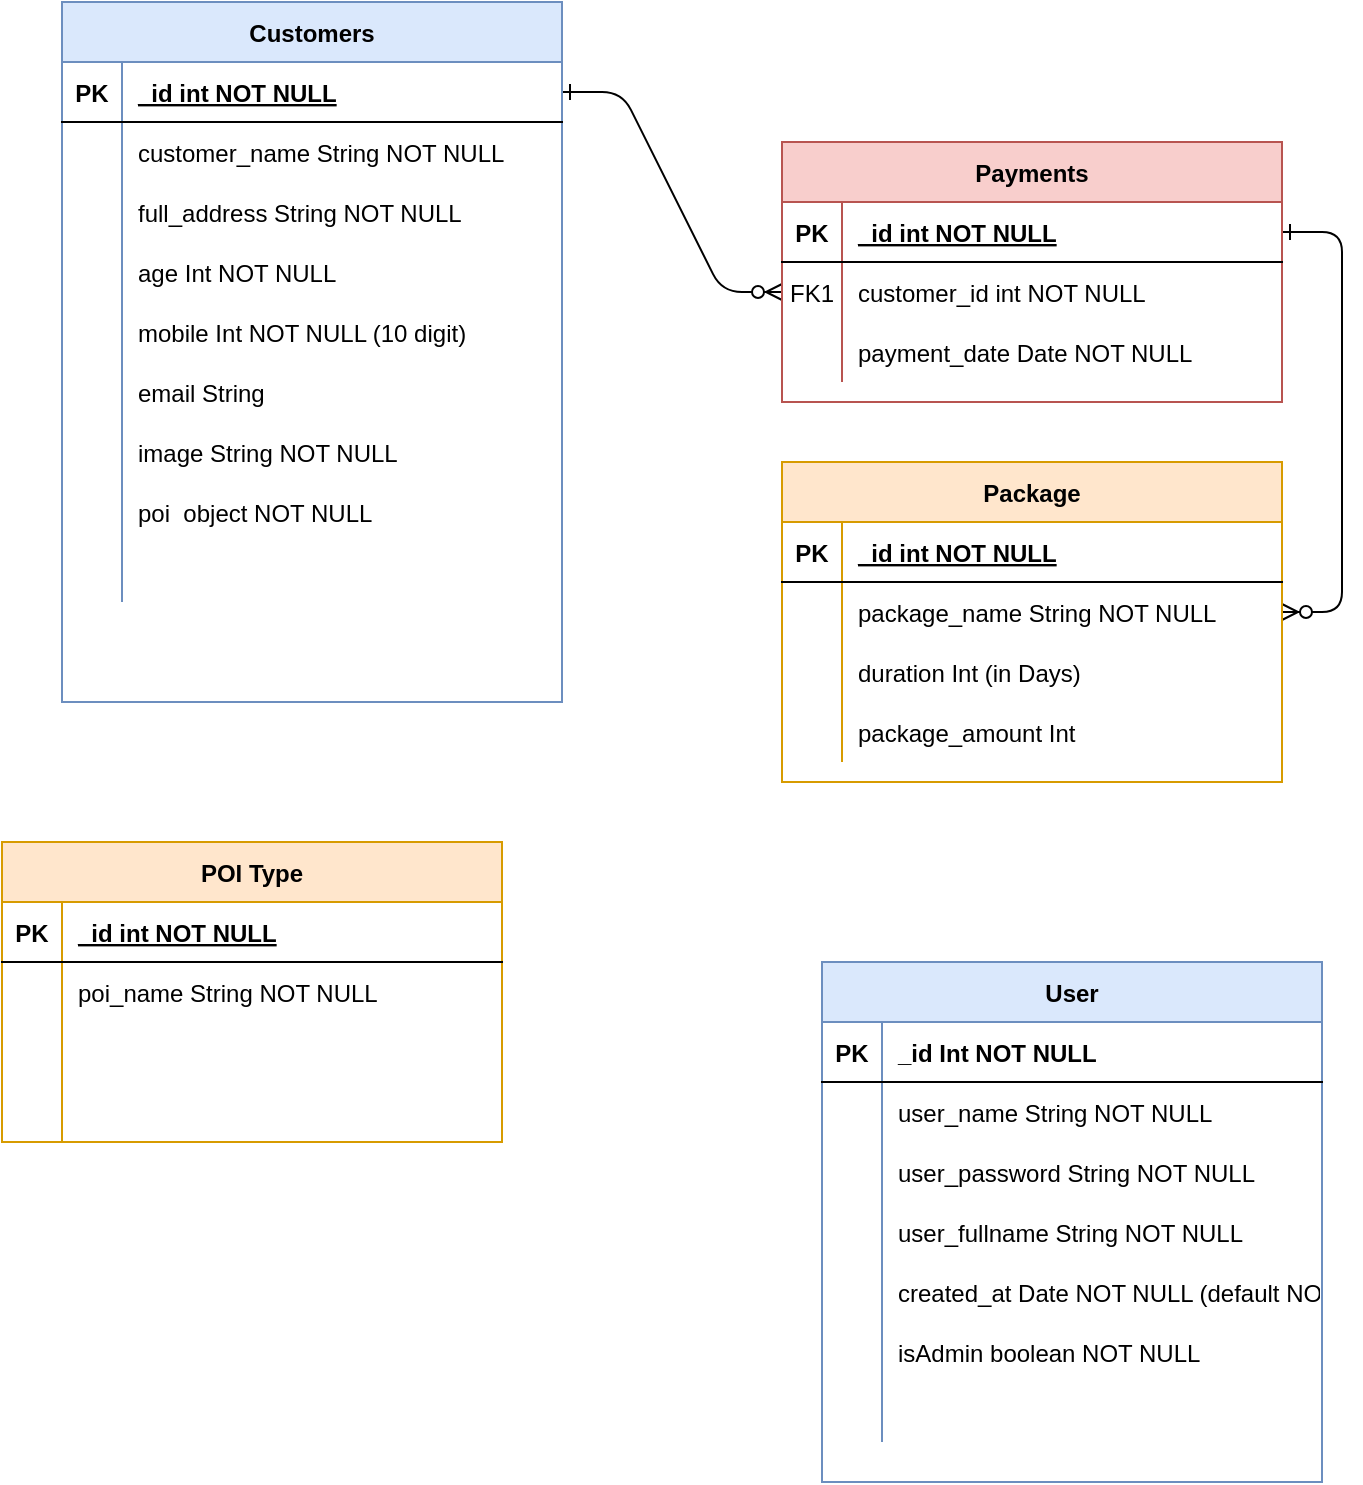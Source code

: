 <mxfile version="14.2.4" type="github">
  <diagram id="R2lEEEUBdFMjLlhIrx00" name="Page-1">
    <mxGraphModel dx="723" dy="410" grid="1" gridSize="10" guides="1" tooltips="1" connect="1" arrows="1" fold="1" page="1" pageScale="1" pageWidth="850" pageHeight="1100" math="0" shadow="0" extFonts="Permanent Marker^https://fonts.googleapis.com/css?family=Permanent+Marker">
      <root>
        <mxCell id="0" />
        <mxCell id="1" parent="0" />
        <mxCell id="C-vyLk0tnHw3VtMMgP7b-1" value="" style="edgeStyle=entityRelationEdgeStyle;endArrow=ERzeroToMany;startArrow=ERone;endFill=1;startFill=0;" parent="1" source="C-vyLk0tnHw3VtMMgP7b-24" target="C-vyLk0tnHw3VtMMgP7b-6" edge="1">
          <mxGeometry width="100" height="100" relative="1" as="geometry">
            <mxPoint x="340" y="720" as="sourcePoint" />
            <mxPoint x="440" y="620" as="targetPoint" />
          </mxGeometry>
        </mxCell>
        <mxCell id="C-vyLk0tnHw3VtMMgP7b-12" value="" style="edgeStyle=entityRelationEdgeStyle;endArrow=ERzeroToMany;startArrow=ERone;endFill=1;startFill=0;" parent="1" source="C-vyLk0tnHw3VtMMgP7b-3" target="C-vyLk0tnHw3VtMMgP7b-17" edge="1">
          <mxGeometry width="100" height="100" relative="1" as="geometry">
            <mxPoint x="400" y="180" as="sourcePoint" />
            <mxPoint x="460" y="205" as="targetPoint" />
          </mxGeometry>
        </mxCell>
        <mxCell id="C-vyLk0tnHw3VtMMgP7b-2" value="Payments" style="shape=table;startSize=30;container=1;collapsible=1;childLayout=tableLayout;fixedRows=1;rowLines=0;fontStyle=1;align=center;resizeLast=1;fillColor=#f8cecc;strokeColor=#b85450;" parent="1" vertex="1">
          <mxGeometry x="450" y="120" width="250" height="130" as="geometry" />
        </mxCell>
        <mxCell id="C-vyLk0tnHw3VtMMgP7b-3" value="" style="shape=partialRectangle;collapsible=0;dropTarget=0;pointerEvents=0;fillColor=none;points=[[0,0.5],[1,0.5]];portConstraint=eastwest;top=0;left=0;right=0;bottom=1;" parent="C-vyLk0tnHw3VtMMgP7b-2" vertex="1">
          <mxGeometry y="30" width="250" height="30" as="geometry" />
        </mxCell>
        <mxCell id="C-vyLk0tnHw3VtMMgP7b-4" value="PK" style="shape=partialRectangle;overflow=hidden;connectable=0;fillColor=none;top=0;left=0;bottom=0;right=0;fontStyle=1;" parent="C-vyLk0tnHw3VtMMgP7b-3" vertex="1">
          <mxGeometry width="30" height="30" as="geometry" />
        </mxCell>
        <mxCell id="C-vyLk0tnHw3VtMMgP7b-5" value="_id int NOT NULL " style="shape=partialRectangle;overflow=hidden;connectable=0;fillColor=none;top=0;left=0;bottom=0;right=0;align=left;spacingLeft=6;fontStyle=5;" parent="C-vyLk0tnHw3VtMMgP7b-3" vertex="1">
          <mxGeometry x="30" width="220" height="30" as="geometry" />
        </mxCell>
        <mxCell id="C-vyLk0tnHw3VtMMgP7b-6" value="" style="shape=partialRectangle;collapsible=0;dropTarget=0;pointerEvents=0;fillColor=none;points=[[0,0.5],[1,0.5]];portConstraint=eastwest;top=0;left=0;right=0;bottom=0;" parent="C-vyLk0tnHw3VtMMgP7b-2" vertex="1">
          <mxGeometry y="60" width="250" height="30" as="geometry" />
        </mxCell>
        <mxCell id="C-vyLk0tnHw3VtMMgP7b-7" value="FK1" style="shape=partialRectangle;overflow=hidden;connectable=0;fillColor=none;top=0;left=0;bottom=0;right=0;" parent="C-vyLk0tnHw3VtMMgP7b-6" vertex="1">
          <mxGeometry width="30" height="30" as="geometry" />
        </mxCell>
        <mxCell id="C-vyLk0tnHw3VtMMgP7b-8" value="customer_id int NOT NULL" style="shape=partialRectangle;overflow=hidden;connectable=0;fillColor=none;top=0;left=0;bottom=0;right=0;align=left;spacingLeft=6;" parent="C-vyLk0tnHw3VtMMgP7b-6" vertex="1">
          <mxGeometry x="30" width="220" height="30" as="geometry" />
        </mxCell>
        <mxCell id="C-vyLk0tnHw3VtMMgP7b-9" value="" style="shape=partialRectangle;collapsible=0;dropTarget=0;pointerEvents=0;fillColor=none;points=[[0,0.5],[1,0.5]];portConstraint=eastwest;top=0;left=0;right=0;bottom=0;" parent="C-vyLk0tnHw3VtMMgP7b-2" vertex="1">
          <mxGeometry y="90" width="250" height="30" as="geometry" />
        </mxCell>
        <mxCell id="C-vyLk0tnHw3VtMMgP7b-10" value="" style="shape=partialRectangle;overflow=hidden;connectable=0;fillColor=none;top=0;left=0;bottom=0;right=0;" parent="C-vyLk0tnHw3VtMMgP7b-9" vertex="1">
          <mxGeometry width="30" height="30" as="geometry" />
        </mxCell>
        <mxCell id="C-vyLk0tnHw3VtMMgP7b-11" value="payment_date Date NOT NULL" style="shape=partialRectangle;overflow=hidden;connectable=0;fillColor=none;top=0;left=0;bottom=0;right=0;align=left;spacingLeft=6;" parent="C-vyLk0tnHw3VtMMgP7b-9" vertex="1">
          <mxGeometry x="30" width="220" height="30" as="geometry" />
        </mxCell>
        <mxCell id="C-vyLk0tnHw3VtMMgP7b-13" value="Package" style="shape=table;startSize=30;container=1;collapsible=1;childLayout=tableLayout;fixedRows=1;rowLines=0;fontStyle=1;align=center;resizeLast=1;fillColor=#ffe6cc;strokeColor=#d79b00;" parent="1" vertex="1">
          <mxGeometry x="450" y="280" width="250" height="160" as="geometry" />
        </mxCell>
        <mxCell id="C-vyLk0tnHw3VtMMgP7b-14" value="" style="shape=partialRectangle;collapsible=0;dropTarget=0;pointerEvents=0;fillColor=none;points=[[0,0.5],[1,0.5]];portConstraint=eastwest;top=0;left=0;right=0;bottom=1;" parent="C-vyLk0tnHw3VtMMgP7b-13" vertex="1">
          <mxGeometry y="30" width="250" height="30" as="geometry" />
        </mxCell>
        <mxCell id="C-vyLk0tnHw3VtMMgP7b-15" value="PK" style="shape=partialRectangle;overflow=hidden;connectable=0;fillColor=none;top=0;left=0;bottom=0;right=0;fontStyle=1;" parent="C-vyLk0tnHw3VtMMgP7b-14" vertex="1">
          <mxGeometry width="30" height="30" as="geometry" />
        </mxCell>
        <mxCell id="C-vyLk0tnHw3VtMMgP7b-16" value="_id int NOT NULL " style="shape=partialRectangle;overflow=hidden;connectable=0;fillColor=none;top=0;left=0;bottom=0;right=0;align=left;spacingLeft=6;fontStyle=5;" parent="C-vyLk0tnHw3VtMMgP7b-14" vertex="1">
          <mxGeometry x="30" width="220" height="30" as="geometry" />
        </mxCell>
        <mxCell id="C-vyLk0tnHw3VtMMgP7b-17" value="" style="shape=partialRectangle;collapsible=0;dropTarget=0;pointerEvents=0;fillColor=none;points=[[0,0.5],[1,0.5]];portConstraint=eastwest;top=0;left=0;right=0;bottom=0;" parent="C-vyLk0tnHw3VtMMgP7b-13" vertex="1">
          <mxGeometry y="60" width="250" height="30" as="geometry" />
        </mxCell>
        <mxCell id="C-vyLk0tnHw3VtMMgP7b-18" value="" style="shape=partialRectangle;overflow=hidden;connectable=0;fillColor=none;top=0;left=0;bottom=0;right=0;" parent="C-vyLk0tnHw3VtMMgP7b-17" vertex="1">
          <mxGeometry width="30" height="30" as="geometry" />
        </mxCell>
        <mxCell id="C-vyLk0tnHw3VtMMgP7b-19" value="package_name String NOT NULL" style="shape=partialRectangle;overflow=hidden;connectable=0;fillColor=none;top=0;left=0;bottom=0;right=0;align=left;spacingLeft=6;" parent="C-vyLk0tnHw3VtMMgP7b-17" vertex="1">
          <mxGeometry x="30" width="220" height="30" as="geometry" />
        </mxCell>
        <mxCell id="C-vyLk0tnHw3VtMMgP7b-20" value="" style="shape=partialRectangle;collapsible=0;dropTarget=0;pointerEvents=0;fillColor=none;points=[[0,0.5],[1,0.5]];portConstraint=eastwest;top=0;left=0;right=0;bottom=0;" parent="C-vyLk0tnHw3VtMMgP7b-13" vertex="1">
          <mxGeometry y="90" width="250" height="30" as="geometry" />
        </mxCell>
        <mxCell id="C-vyLk0tnHw3VtMMgP7b-21" value="" style="shape=partialRectangle;overflow=hidden;connectable=0;fillColor=none;top=0;left=0;bottom=0;right=0;" parent="C-vyLk0tnHw3VtMMgP7b-20" vertex="1">
          <mxGeometry width="30" height="30" as="geometry" />
        </mxCell>
        <mxCell id="C-vyLk0tnHw3VtMMgP7b-22" value="duration Int (in Days) " style="shape=partialRectangle;overflow=hidden;connectable=0;fillColor=none;top=0;left=0;bottom=0;right=0;align=left;spacingLeft=6;" parent="C-vyLk0tnHw3VtMMgP7b-20" vertex="1">
          <mxGeometry x="30" width="220" height="30" as="geometry" />
        </mxCell>
        <mxCell id="3ek_kIGX4nXOTMTl59yf-52" value="" style="shape=partialRectangle;collapsible=0;dropTarget=0;pointerEvents=0;fillColor=none;points=[[0,0.5],[1,0.5]];portConstraint=eastwest;top=0;left=0;right=0;bottom=0;" vertex="1" parent="C-vyLk0tnHw3VtMMgP7b-13">
          <mxGeometry y="120" width="250" height="30" as="geometry" />
        </mxCell>
        <mxCell id="3ek_kIGX4nXOTMTl59yf-53" value="" style="shape=partialRectangle;overflow=hidden;connectable=0;fillColor=none;top=0;left=0;bottom=0;right=0;" vertex="1" parent="3ek_kIGX4nXOTMTl59yf-52">
          <mxGeometry width="30" height="30" as="geometry" />
        </mxCell>
        <mxCell id="3ek_kIGX4nXOTMTl59yf-54" value="package_amount Int" style="shape=partialRectangle;overflow=hidden;connectable=0;fillColor=none;top=0;left=0;bottom=0;right=0;align=left;spacingLeft=6;" vertex="1" parent="3ek_kIGX4nXOTMTl59yf-52">
          <mxGeometry x="30" width="220" height="30" as="geometry" />
        </mxCell>
        <mxCell id="C-vyLk0tnHw3VtMMgP7b-23" value="Customers" style="shape=table;startSize=30;container=1;collapsible=1;childLayout=tableLayout;fixedRows=1;rowLines=0;fontStyle=1;align=center;resizeLast=1;fillColor=#dae8fc;strokeColor=#6c8ebf;" parent="1" vertex="1">
          <mxGeometry x="90" y="50" width="250" height="350" as="geometry" />
        </mxCell>
        <mxCell id="C-vyLk0tnHw3VtMMgP7b-24" value="" style="shape=partialRectangle;collapsible=0;dropTarget=0;pointerEvents=0;fillColor=none;points=[[0,0.5],[1,0.5]];portConstraint=eastwest;top=0;left=0;right=0;bottom=1;" parent="C-vyLk0tnHw3VtMMgP7b-23" vertex="1">
          <mxGeometry y="30" width="250" height="30" as="geometry" />
        </mxCell>
        <mxCell id="C-vyLk0tnHw3VtMMgP7b-25" value="PK" style="shape=partialRectangle;overflow=hidden;connectable=0;fillColor=none;top=0;left=0;bottom=0;right=0;fontStyle=1;" parent="C-vyLk0tnHw3VtMMgP7b-24" vertex="1">
          <mxGeometry width="30" height="30" as="geometry" />
        </mxCell>
        <mxCell id="C-vyLk0tnHw3VtMMgP7b-26" value="_id int NOT NULL " style="shape=partialRectangle;overflow=hidden;connectable=0;fillColor=none;top=0;left=0;bottom=0;right=0;align=left;spacingLeft=6;fontStyle=5;" parent="C-vyLk0tnHw3VtMMgP7b-24" vertex="1">
          <mxGeometry x="30" width="220" height="30" as="geometry" />
        </mxCell>
        <mxCell id="C-vyLk0tnHw3VtMMgP7b-27" value="" style="shape=partialRectangle;collapsible=0;dropTarget=0;pointerEvents=0;fillColor=none;points=[[0,0.5],[1,0.5]];portConstraint=eastwest;top=0;left=0;right=0;bottom=0;" parent="C-vyLk0tnHw3VtMMgP7b-23" vertex="1">
          <mxGeometry y="60" width="250" height="30" as="geometry" />
        </mxCell>
        <mxCell id="C-vyLk0tnHw3VtMMgP7b-28" value="" style="shape=partialRectangle;overflow=hidden;connectable=0;fillColor=none;top=0;left=0;bottom=0;right=0;" parent="C-vyLk0tnHw3VtMMgP7b-27" vertex="1">
          <mxGeometry width="30" height="30" as="geometry" />
        </mxCell>
        <mxCell id="C-vyLk0tnHw3VtMMgP7b-29" value="customer_name String NOT NULL" style="shape=partialRectangle;overflow=hidden;connectable=0;fillColor=none;top=0;left=0;bottom=0;right=0;align=left;spacingLeft=6;" parent="C-vyLk0tnHw3VtMMgP7b-27" vertex="1">
          <mxGeometry x="30" width="220" height="30" as="geometry" />
        </mxCell>
        <mxCell id="3ek_kIGX4nXOTMTl59yf-36" value="" style="shape=partialRectangle;collapsible=0;dropTarget=0;pointerEvents=0;fillColor=none;points=[[0,0.5],[1,0.5]];portConstraint=eastwest;top=0;left=0;right=0;bottom=0;" vertex="1" parent="C-vyLk0tnHw3VtMMgP7b-23">
          <mxGeometry y="90" width="250" height="30" as="geometry" />
        </mxCell>
        <mxCell id="3ek_kIGX4nXOTMTl59yf-37" value="" style="shape=partialRectangle;overflow=hidden;connectable=0;fillColor=none;top=0;left=0;bottom=0;right=0;" vertex="1" parent="3ek_kIGX4nXOTMTl59yf-36">
          <mxGeometry width="30" height="30" as="geometry" />
        </mxCell>
        <mxCell id="3ek_kIGX4nXOTMTl59yf-38" value="full_address String NOT NULL" style="shape=partialRectangle;overflow=hidden;connectable=0;fillColor=none;top=0;left=0;bottom=0;right=0;align=left;spacingLeft=6;" vertex="1" parent="3ek_kIGX4nXOTMTl59yf-36">
          <mxGeometry x="30" width="220" height="30" as="geometry" />
        </mxCell>
        <mxCell id="3ek_kIGX4nXOTMTl59yf-39" value="" style="shape=partialRectangle;collapsible=0;dropTarget=0;pointerEvents=0;fillColor=none;points=[[0,0.5],[1,0.5]];portConstraint=eastwest;top=0;left=0;right=0;bottom=0;" vertex="1" parent="C-vyLk0tnHw3VtMMgP7b-23">
          <mxGeometry y="120" width="250" height="30" as="geometry" />
        </mxCell>
        <mxCell id="3ek_kIGX4nXOTMTl59yf-40" value="" style="shape=partialRectangle;overflow=hidden;connectable=0;fillColor=none;top=0;left=0;bottom=0;right=0;" vertex="1" parent="3ek_kIGX4nXOTMTl59yf-39">
          <mxGeometry width="30" height="30" as="geometry" />
        </mxCell>
        <mxCell id="3ek_kIGX4nXOTMTl59yf-41" value="age Int NOT NULL" style="shape=partialRectangle;overflow=hidden;connectable=0;fillColor=none;top=0;left=0;bottom=0;right=0;align=left;spacingLeft=6;" vertex="1" parent="3ek_kIGX4nXOTMTl59yf-39">
          <mxGeometry x="30" width="220" height="30" as="geometry" />
        </mxCell>
        <mxCell id="3ek_kIGX4nXOTMTl59yf-42" value="" style="shape=partialRectangle;collapsible=0;dropTarget=0;pointerEvents=0;fillColor=none;points=[[0,0.5],[1,0.5]];portConstraint=eastwest;top=0;left=0;right=0;bottom=0;" vertex="1" parent="C-vyLk0tnHw3VtMMgP7b-23">
          <mxGeometry y="150" width="250" height="30" as="geometry" />
        </mxCell>
        <mxCell id="3ek_kIGX4nXOTMTl59yf-43" value="" style="shape=partialRectangle;overflow=hidden;connectable=0;fillColor=none;top=0;left=0;bottom=0;right=0;" vertex="1" parent="3ek_kIGX4nXOTMTl59yf-42">
          <mxGeometry width="30" height="30" as="geometry" />
        </mxCell>
        <mxCell id="3ek_kIGX4nXOTMTl59yf-44" value="mobile Int NOT NULL (10 digit)" style="shape=partialRectangle;overflow=hidden;connectable=0;fillColor=none;top=0;left=0;bottom=0;right=0;align=left;spacingLeft=6;" vertex="1" parent="3ek_kIGX4nXOTMTl59yf-42">
          <mxGeometry x="30" width="220" height="30" as="geometry" />
        </mxCell>
        <mxCell id="3ek_kIGX4nXOTMTl59yf-45" value="" style="shape=partialRectangle;collapsible=0;dropTarget=0;pointerEvents=0;fillColor=none;points=[[0,0.5],[1,0.5]];portConstraint=eastwest;top=0;left=0;right=0;bottom=0;" vertex="1" parent="C-vyLk0tnHw3VtMMgP7b-23">
          <mxGeometry y="180" width="250" height="30" as="geometry" />
        </mxCell>
        <mxCell id="3ek_kIGX4nXOTMTl59yf-46" value="" style="shape=partialRectangle;overflow=hidden;connectable=0;fillColor=none;top=0;left=0;bottom=0;right=0;" vertex="1" parent="3ek_kIGX4nXOTMTl59yf-45">
          <mxGeometry width="30" height="30" as="geometry" />
        </mxCell>
        <mxCell id="3ek_kIGX4nXOTMTl59yf-47" value="email String" style="shape=partialRectangle;overflow=hidden;connectable=0;fillColor=none;top=0;left=0;bottom=0;right=0;align=left;spacingLeft=6;" vertex="1" parent="3ek_kIGX4nXOTMTl59yf-45">
          <mxGeometry x="30" width="220" height="30" as="geometry" />
        </mxCell>
        <mxCell id="3ek_kIGX4nXOTMTl59yf-49" value="" style="shape=partialRectangle;collapsible=0;dropTarget=0;pointerEvents=0;fillColor=none;points=[[0,0.5],[1,0.5]];portConstraint=eastwest;top=0;left=0;right=0;bottom=0;" vertex="1" parent="C-vyLk0tnHw3VtMMgP7b-23">
          <mxGeometry y="210" width="250" height="30" as="geometry" />
        </mxCell>
        <mxCell id="3ek_kIGX4nXOTMTl59yf-50" value="" style="shape=partialRectangle;overflow=hidden;connectable=0;fillColor=none;top=0;left=0;bottom=0;right=0;" vertex="1" parent="3ek_kIGX4nXOTMTl59yf-49">
          <mxGeometry width="30" height="30" as="geometry" />
        </mxCell>
        <mxCell id="3ek_kIGX4nXOTMTl59yf-51" value="image String NOT NULL" style="shape=partialRectangle;overflow=hidden;connectable=0;fillColor=none;top=0;left=0;bottom=0;right=0;align=left;spacingLeft=6;" vertex="1" parent="3ek_kIGX4nXOTMTl59yf-49">
          <mxGeometry x="30" width="220" height="30" as="geometry" />
        </mxCell>
        <mxCell id="3ek_kIGX4nXOTMTl59yf-55" value="" style="shape=partialRectangle;collapsible=0;dropTarget=0;pointerEvents=0;fillColor=none;points=[[0,0.5],[1,0.5]];portConstraint=eastwest;top=0;left=0;right=0;bottom=0;" vertex="1" parent="C-vyLk0tnHw3VtMMgP7b-23">
          <mxGeometry y="240" width="250" height="30" as="geometry" />
        </mxCell>
        <mxCell id="3ek_kIGX4nXOTMTl59yf-56" value="" style="shape=partialRectangle;overflow=hidden;connectable=0;fillColor=none;top=0;left=0;bottom=0;right=0;" vertex="1" parent="3ek_kIGX4nXOTMTl59yf-55">
          <mxGeometry width="30" height="30" as="geometry" />
        </mxCell>
        <mxCell id="3ek_kIGX4nXOTMTl59yf-57" value="poi  object NOT NULL" style="shape=partialRectangle;overflow=hidden;connectable=0;fillColor=none;top=0;left=0;bottom=0;right=0;align=left;spacingLeft=6;" vertex="1" parent="3ek_kIGX4nXOTMTl59yf-55">
          <mxGeometry x="30" width="220" height="30" as="geometry" />
        </mxCell>
        <mxCell id="3ek_kIGX4nXOTMTl59yf-58" value="" style="shape=partialRectangle;collapsible=0;dropTarget=0;pointerEvents=0;fillColor=none;points=[[0,0.5],[1,0.5]];portConstraint=eastwest;top=0;left=0;right=0;bottom=0;" vertex="1" parent="C-vyLk0tnHw3VtMMgP7b-23">
          <mxGeometry y="270" width="250" height="30" as="geometry" />
        </mxCell>
        <mxCell id="3ek_kIGX4nXOTMTl59yf-59" value="" style="shape=partialRectangle;overflow=hidden;connectable=0;fillColor=none;top=0;left=0;bottom=0;right=0;" vertex="1" parent="3ek_kIGX4nXOTMTl59yf-58">
          <mxGeometry width="30" height="30" as="geometry" />
        </mxCell>
        <mxCell id="3ek_kIGX4nXOTMTl59yf-60" value="" style="shape=partialRectangle;overflow=hidden;connectable=0;fillColor=none;top=0;left=0;bottom=0;right=0;align=left;spacingLeft=6;" vertex="1" parent="3ek_kIGX4nXOTMTl59yf-58">
          <mxGeometry x="30" width="220" height="30" as="geometry" />
        </mxCell>
        <mxCell id="3ek_kIGX4nXOTMTl59yf-1" value="User" style="shape=table;startSize=30;container=1;collapsible=1;childLayout=tableLayout;fixedRows=1;rowLines=0;fontStyle=1;align=center;resizeLast=1;fillColor=#dae8fc;strokeColor=#6c8ebf;" vertex="1" parent="1">
          <mxGeometry x="470" y="530" width="250" height="260" as="geometry" />
        </mxCell>
        <mxCell id="3ek_kIGX4nXOTMTl59yf-2" value="" style="shape=partialRectangle;collapsible=0;dropTarget=0;pointerEvents=0;fillColor=none;points=[[0,0.5],[1,0.5]];portConstraint=eastwest;top=0;left=0;right=0;bottom=1;" vertex="1" parent="3ek_kIGX4nXOTMTl59yf-1">
          <mxGeometry y="30" width="250" height="30" as="geometry" />
        </mxCell>
        <mxCell id="3ek_kIGX4nXOTMTl59yf-3" value="PK" style="shape=partialRectangle;overflow=hidden;connectable=0;fillColor=none;top=0;left=0;bottom=0;right=0;fontStyle=1;" vertex="1" parent="3ek_kIGX4nXOTMTl59yf-2">
          <mxGeometry width="30" height="30" as="geometry" />
        </mxCell>
        <mxCell id="3ek_kIGX4nXOTMTl59yf-4" value="_id Int NOT NULL" style="shape=partialRectangle;overflow=hidden;connectable=0;fillColor=none;top=0;left=0;bottom=0;right=0;align=left;spacingLeft=6;fontStyle=1;" vertex="1" parent="3ek_kIGX4nXOTMTl59yf-2">
          <mxGeometry x="30" width="220" height="30" as="geometry" />
        </mxCell>
        <mxCell id="3ek_kIGX4nXOTMTl59yf-16" value="" style="shape=partialRectangle;collapsible=0;dropTarget=0;pointerEvents=0;fillColor=none;points=[[0,0.5],[1,0.5]];portConstraint=eastwest;top=0;left=0;right=0;bottom=0;" vertex="1" parent="3ek_kIGX4nXOTMTl59yf-1">
          <mxGeometry y="60" width="250" height="30" as="geometry" />
        </mxCell>
        <mxCell id="3ek_kIGX4nXOTMTl59yf-17" value="" style="shape=partialRectangle;overflow=hidden;connectable=0;fillColor=none;top=0;left=0;bottom=0;right=0;" vertex="1" parent="3ek_kIGX4nXOTMTl59yf-16">
          <mxGeometry width="30" height="30" as="geometry" />
        </mxCell>
        <mxCell id="3ek_kIGX4nXOTMTl59yf-18" value="user_name String NOT NULL" style="shape=partialRectangle;overflow=hidden;connectable=0;fillColor=none;top=0;left=0;bottom=0;right=0;align=left;spacingLeft=6;" vertex="1" parent="3ek_kIGX4nXOTMTl59yf-16">
          <mxGeometry x="30" width="220" height="30" as="geometry" />
        </mxCell>
        <mxCell id="3ek_kIGX4nXOTMTl59yf-31" value="" style="shape=partialRectangle;collapsible=0;dropTarget=0;pointerEvents=0;fillColor=none;points=[[0,0.5],[1,0.5]];portConstraint=eastwest;top=0;left=0;right=0;bottom=0;" vertex="1" parent="3ek_kIGX4nXOTMTl59yf-1">
          <mxGeometry y="90" width="250" height="30" as="geometry" />
        </mxCell>
        <mxCell id="3ek_kIGX4nXOTMTl59yf-32" value="" style="shape=partialRectangle;overflow=hidden;connectable=0;fillColor=none;top=0;left=0;bottom=0;right=0;" vertex="1" parent="3ek_kIGX4nXOTMTl59yf-31">
          <mxGeometry width="30" height="30" as="geometry" />
        </mxCell>
        <mxCell id="3ek_kIGX4nXOTMTl59yf-33" value="user_password String NOT NULL" style="shape=partialRectangle;overflow=hidden;connectable=0;fillColor=none;top=0;left=0;bottom=0;right=0;align=left;spacingLeft=6;" vertex="1" parent="3ek_kIGX4nXOTMTl59yf-31">
          <mxGeometry x="30" width="220" height="30" as="geometry" />
        </mxCell>
        <mxCell id="3ek_kIGX4nXOTMTl59yf-19" value="" style="shape=partialRectangle;collapsible=0;dropTarget=0;pointerEvents=0;fillColor=none;points=[[0,0.5],[1,0.5]];portConstraint=eastwest;top=0;left=0;right=0;bottom=0;" vertex="1" parent="3ek_kIGX4nXOTMTl59yf-1">
          <mxGeometry y="120" width="250" height="30" as="geometry" />
        </mxCell>
        <mxCell id="3ek_kIGX4nXOTMTl59yf-20" value="" style="shape=partialRectangle;overflow=hidden;connectable=0;fillColor=none;top=0;left=0;bottom=0;right=0;" vertex="1" parent="3ek_kIGX4nXOTMTl59yf-19">
          <mxGeometry width="30" height="30" as="geometry" />
        </mxCell>
        <mxCell id="3ek_kIGX4nXOTMTl59yf-21" value="user_fullname String NOT NULL" style="shape=partialRectangle;overflow=hidden;connectable=0;fillColor=none;top=0;left=0;bottom=0;right=0;align=left;spacingLeft=6;" vertex="1" parent="3ek_kIGX4nXOTMTl59yf-19">
          <mxGeometry x="30" width="220" height="30" as="geometry" />
        </mxCell>
        <mxCell id="3ek_kIGX4nXOTMTl59yf-28" value="" style="shape=partialRectangle;collapsible=0;dropTarget=0;pointerEvents=0;fillColor=none;points=[[0,0.5],[1,0.5]];portConstraint=eastwest;top=0;left=0;right=0;bottom=0;" vertex="1" parent="3ek_kIGX4nXOTMTl59yf-1">
          <mxGeometry y="150" width="250" height="30" as="geometry" />
        </mxCell>
        <mxCell id="3ek_kIGX4nXOTMTl59yf-29" value="" style="shape=partialRectangle;overflow=hidden;connectable=0;fillColor=none;top=0;left=0;bottom=0;right=0;" vertex="1" parent="3ek_kIGX4nXOTMTl59yf-28">
          <mxGeometry width="30" height="30" as="geometry" />
        </mxCell>
        <mxCell id="3ek_kIGX4nXOTMTl59yf-30" value="created_at Date NOT NULL (default NOW)" style="shape=partialRectangle;overflow=hidden;connectable=0;fillColor=none;top=0;left=0;bottom=0;right=0;align=left;spacingLeft=6;" vertex="1" parent="3ek_kIGX4nXOTMTl59yf-28">
          <mxGeometry x="30" width="220" height="30" as="geometry" />
        </mxCell>
        <mxCell id="3ek_kIGX4nXOTMTl59yf-25" value="" style="shape=partialRectangle;collapsible=0;dropTarget=0;pointerEvents=0;fillColor=none;points=[[0,0.5],[1,0.5]];portConstraint=eastwest;top=0;left=0;right=0;bottom=0;" vertex="1" parent="3ek_kIGX4nXOTMTl59yf-1">
          <mxGeometry y="180" width="250" height="30" as="geometry" />
        </mxCell>
        <mxCell id="3ek_kIGX4nXOTMTl59yf-26" value="" style="shape=partialRectangle;overflow=hidden;connectable=0;fillColor=none;top=0;left=0;bottom=0;right=0;" vertex="1" parent="3ek_kIGX4nXOTMTl59yf-25">
          <mxGeometry width="30" height="30" as="geometry" />
        </mxCell>
        <mxCell id="3ek_kIGX4nXOTMTl59yf-27" value="isAdmin boolean NOT NULL" style="shape=partialRectangle;overflow=hidden;connectable=0;fillColor=none;top=0;left=0;bottom=0;right=0;align=left;spacingLeft=6;" vertex="1" parent="3ek_kIGX4nXOTMTl59yf-25">
          <mxGeometry x="30" width="220" height="30" as="geometry" />
        </mxCell>
        <mxCell id="3ek_kIGX4nXOTMTl59yf-22" value="" style="shape=partialRectangle;collapsible=0;dropTarget=0;pointerEvents=0;fillColor=none;points=[[0,0.5],[1,0.5]];portConstraint=eastwest;top=0;left=0;right=0;bottom=0;" vertex="1" parent="3ek_kIGX4nXOTMTl59yf-1">
          <mxGeometry y="210" width="250" height="30" as="geometry" />
        </mxCell>
        <mxCell id="3ek_kIGX4nXOTMTl59yf-23" value="" style="shape=partialRectangle;overflow=hidden;connectable=0;fillColor=none;top=0;left=0;bottom=0;right=0;" vertex="1" parent="3ek_kIGX4nXOTMTl59yf-22">
          <mxGeometry width="30" height="30" as="geometry" />
        </mxCell>
        <mxCell id="3ek_kIGX4nXOTMTl59yf-24" value="" style="shape=partialRectangle;overflow=hidden;connectable=0;fillColor=none;top=0;left=0;bottom=0;right=0;align=left;spacingLeft=6;" vertex="1" parent="3ek_kIGX4nXOTMTl59yf-22">
          <mxGeometry x="30" width="220" height="30" as="geometry" />
        </mxCell>
        <mxCell id="3ek_kIGX4nXOTMTl59yf-61" value="POI Type" style="shape=table;startSize=30;container=1;collapsible=1;childLayout=tableLayout;fixedRows=1;rowLines=0;fontStyle=1;align=center;resizeLast=1;fillColor=#ffe6cc;strokeColor=#d79b00;" vertex="1" parent="1">
          <mxGeometry x="60" y="470" width="250" height="150" as="geometry" />
        </mxCell>
        <mxCell id="3ek_kIGX4nXOTMTl59yf-62" value="" style="shape=partialRectangle;collapsible=0;dropTarget=0;pointerEvents=0;fillColor=none;points=[[0,0.5],[1,0.5]];portConstraint=eastwest;top=0;left=0;right=0;bottom=1;" vertex="1" parent="3ek_kIGX4nXOTMTl59yf-61">
          <mxGeometry y="30" width="250" height="30" as="geometry" />
        </mxCell>
        <mxCell id="3ek_kIGX4nXOTMTl59yf-63" value="PK" style="shape=partialRectangle;overflow=hidden;connectable=0;fillColor=none;top=0;left=0;bottom=0;right=0;fontStyle=1;" vertex="1" parent="3ek_kIGX4nXOTMTl59yf-62">
          <mxGeometry width="30" height="30" as="geometry" />
        </mxCell>
        <mxCell id="3ek_kIGX4nXOTMTl59yf-64" value="_id int NOT NULL " style="shape=partialRectangle;overflow=hidden;connectable=0;fillColor=none;top=0;left=0;bottom=0;right=0;align=left;spacingLeft=6;fontStyle=5;" vertex="1" parent="3ek_kIGX4nXOTMTl59yf-62">
          <mxGeometry x="30" width="220" height="30" as="geometry" />
        </mxCell>
        <mxCell id="3ek_kIGX4nXOTMTl59yf-65" value="" style="shape=partialRectangle;collapsible=0;dropTarget=0;pointerEvents=0;fillColor=none;points=[[0,0.5],[1,0.5]];portConstraint=eastwest;top=0;left=0;right=0;bottom=0;" vertex="1" parent="3ek_kIGX4nXOTMTl59yf-61">
          <mxGeometry y="60" width="250" height="30" as="geometry" />
        </mxCell>
        <mxCell id="3ek_kIGX4nXOTMTl59yf-66" value="" style="shape=partialRectangle;overflow=hidden;connectable=0;fillColor=none;top=0;left=0;bottom=0;right=0;" vertex="1" parent="3ek_kIGX4nXOTMTl59yf-65">
          <mxGeometry width="30" height="30" as="geometry" />
        </mxCell>
        <mxCell id="3ek_kIGX4nXOTMTl59yf-67" value="poi_name String NOT NULL" style="shape=partialRectangle;overflow=hidden;connectable=0;fillColor=none;top=0;left=0;bottom=0;right=0;align=left;spacingLeft=6;" vertex="1" parent="3ek_kIGX4nXOTMTl59yf-65">
          <mxGeometry x="30" width="220" height="30" as="geometry" />
        </mxCell>
        <mxCell id="3ek_kIGX4nXOTMTl59yf-68" value="" style="shape=partialRectangle;collapsible=0;dropTarget=0;pointerEvents=0;fillColor=none;points=[[0,0.5],[1,0.5]];portConstraint=eastwest;top=0;left=0;right=0;bottom=0;" vertex="1" parent="3ek_kIGX4nXOTMTl59yf-61">
          <mxGeometry y="90" width="250" height="30" as="geometry" />
        </mxCell>
        <mxCell id="3ek_kIGX4nXOTMTl59yf-69" value="" style="shape=partialRectangle;overflow=hidden;connectable=0;fillColor=none;top=0;left=0;bottom=0;right=0;" vertex="1" parent="3ek_kIGX4nXOTMTl59yf-68">
          <mxGeometry width="30" height="30" as="geometry" />
        </mxCell>
        <mxCell id="3ek_kIGX4nXOTMTl59yf-70" value="" style="shape=partialRectangle;overflow=hidden;connectable=0;fillColor=none;top=0;left=0;bottom=0;right=0;align=left;spacingLeft=6;" vertex="1" parent="3ek_kIGX4nXOTMTl59yf-68">
          <mxGeometry x="30" width="220" height="30" as="geometry" />
        </mxCell>
        <mxCell id="3ek_kIGX4nXOTMTl59yf-71" value="" style="shape=partialRectangle;collapsible=0;dropTarget=0;pointerEvents=0;fillColor=none;points=[[0,0.5],[1,0.5]];portConstraint=eastwest;top=0;left=0;right=0;bottom=0;" vertex="1" parent="3ek_kIGX4nXOTMTl59yf-61">
          <mxGeometry y="120" width="250" height="30" as="geometry" />
        </mxCell>
        <mxCell id="3ek_kIGX4nXOTMTl59yf-72" value="" style="shape=partialRectangle;overflow=hidden;connectable=0;fillColor=none;top=0;left=0;bottom=0;right=0;" vertex="1" parent="3ek_kIGX4nXOTMTl59yf-71">
          <mxGeometry width="30" height="30" as="geometry" />
        </mxCell>
        <mxCell id="3ek_kIGX4nXOTMTl59yf-73" value="" style="shape=partialRectangle;overflow=hidden;connectable=0;fillColor=none;top=0;left=0;bottom=0;right=0;align=left;spacingLeft=6;" vertex="1" parent="3ek_kIGX4nXOTMTl59yf-71">
          <mxGeometry x="30" width="220" height="30" as="geometry" />
        </mxCell>
      </root>
    </mxGraphModel>
  </diagram>
</mxfile>
